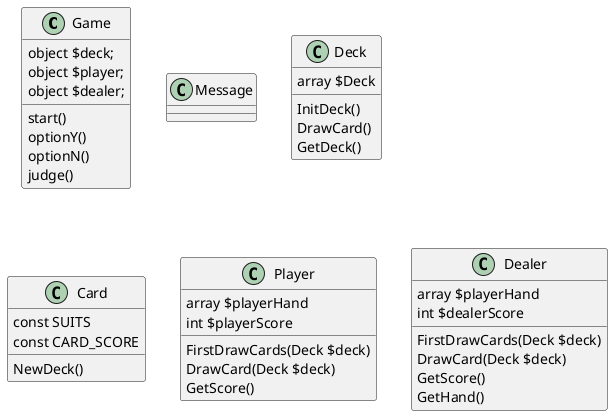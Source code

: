 @startuml
class Game {
  object $deck;
  object $player;
  object $dealer;
  start()
  optionY()
  optionN()
  judge()
}
class Message {

}
class Deck {
  array $Deck
  InitDeck()
  DrawCard()
  GetDeck()

}
class Card {
  const SUITS
  const CARD_SCORE
  NewDeck()
}
class Player {
  array $playerHand
  int $playerScore
  FirstDrawCards(Deck $deck)
  DrawCard(Deck $deck)
  GetScore()

}
class Dealer {
  array $playerHand
  int $dealerScore
  FirstDrawCards(Deck $deck)
  DrawCard(Deck $deck)
  GetScore()
  GetHand()

}
@enduml
